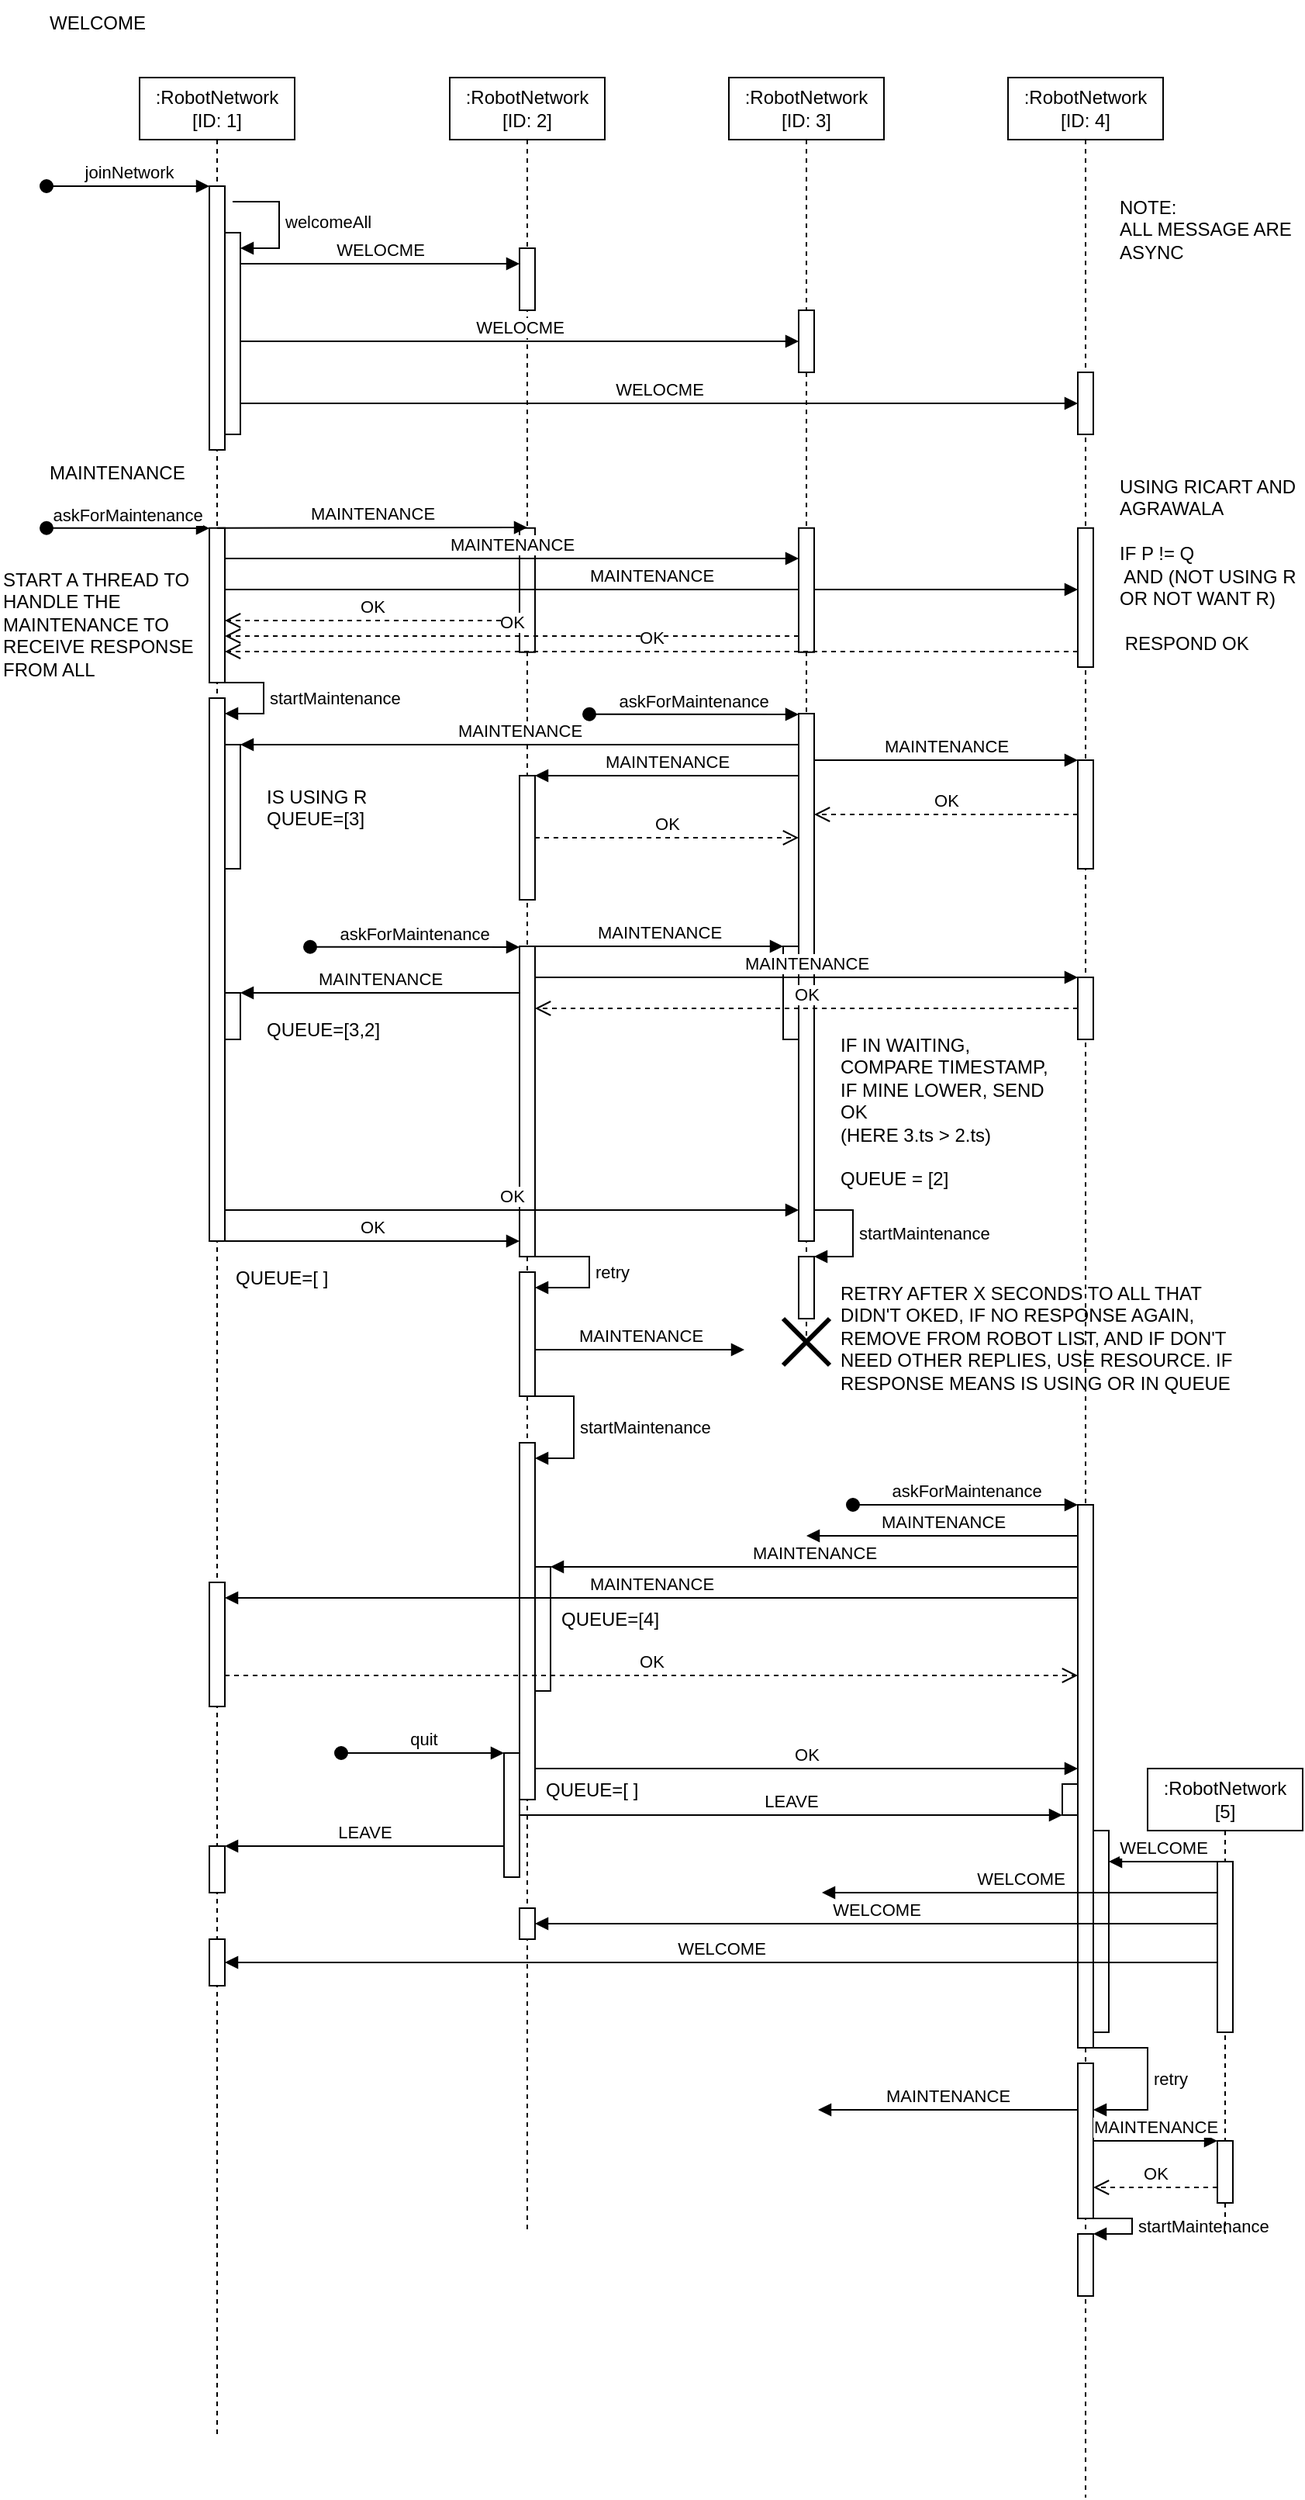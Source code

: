<mxfile version="21.3.4" type="device">
  <diagram name="Page-1" id="2YBvvXClWsGukQMizWep">
    <mxGraphModel dx="954" dy="620" grid="1" gridSize="10" guides="1" tooltips="1" connect="1" arrows="1" fold="1" page="1" pageScale="1" pageWidth="850" pageHeight="1100" math="0" shadow="0">
      <root>
        <mxCell id="0" />
        <mxCell id="1" parent="0" />
        <mxCell id="aM9ryv3xv72pqoxQDRHE-1" value=":RobotNetwork&lt;br&gt;[ID: 1]" style="shape=umlLifeline;perimeter=lifelinePerimeter;whiteSpace=wrap;html=1;container=0;dropTarget=0;collapsible=0;recursiveResize=0;outlineConnect=0;portConstraint=eastwest;newEdgeStyle={&quot;edgeStyle&quot;:&quot;elbowEdgeStyle&quot;,&quot;elbow&quot;:&quot;vertical&quot;,&quot;curved&quot;:0,&quot;rounded&quot;:0};" parent="1" vertex="1">
          <mxGeometry x="100" y="90" width="100" height="1520" as="geometry" />
        </mxCell>
        <mxCell id="aM9ryv3xv72pqoxQDRHE-2" value="" style="html=1;points=[];perimeter=orthogonalPerimeter;outlineConnect=0;targetShapes=umlLifeline;portConstraint=eastwest;newEdgeStyle={&quot;edgeStyle&quot;:&quot;elbowEdgeStyle&quot;,&quot;elbow&quot;:&quot;vertical&quot;,&quot;curved&quot;:0,&quot;rounded&quot;:0};" parent="aM9ryv3xv72pqoxQDRHE-1" vertex="1">
          <mxGeometry x="45" y="70" width="10" height="170" as="geometry" />
        </mxCell>
        <mxCell id="aM9ryv3xv72pqoxQDRHE-3" value="joinNetwork" style="html=1;verticalAlign=bottom;startArrow=oval;endArrow=block;startSize=8;edgeStyle=elbowEdgeStyle;elbow=vertical;curved=0;rounded=0;" parent="aM9ryv3xv72pqoxQDRHE-1" target="aM9ryv3xv72pqoxQDRHE-2" edge="1">
          <mxGeometry relative="1" as="geometry">
            <mxPoint x="-60" y="70" as="sourcePoint" />
          </mxGeometry>
        </mxCell>
        <mxCell id="eEnLpTAZn5gdBbQ_mqBl-11" value="" style="html=1;points=[];perimeter=orthogonalPerimeter;outlineConnect=0;targetShapes=umlLifeline;portConstraint=eastwest;newEdgeStyle={&quot;edgeStyle&quot;:&quot;elbowEdgeStyle&quot;,&quot;elbow&quot;:&quot;vertical&quot;,&quot;curved&quot;:0,&quot;rounded&quot;:0};" parent="aM9ryv3xv72pqoxQDRHE-1" vertex="1">
          <mxGeometry x="55" y="100" width="10" height="130" as="geometry" />
        </mxCell>
        <mxCell id="eEnLpTAZn5gdBbQ_mqBl-12" value="welcomeAll" style="html=1;align=left;spacingLeft=2;endArrow=block;rounded=0;edgeStyle=orthogonalEdgeStyle;curved=0;rounded=0;" parent="aM9ryv3xv72pqoxQDRHE-1" target="eEnLpTAZn5gdBbQ_mqBl-11" edge="1">
          <mxGeometry relative="1" as="geometry">
            <mxPoint x="60" y="80" as="sourcePoint" />
            <Array as="points">
              <mxPoint x="90" y="110" />
            </Array>
          </mxGeometry>
        </mxCell>
        <mxCell id="eEnLpTAZn5gdBbQ_mqBl-40" value="" style="html=1;points=[];perimeter=orthogonalPerimeter;outlineConnect=0;targetShapes=umlLifeline;portConstraint=eastwest;newEdgeStyle={&quot;edgeStyle&quot;:&quot;elbowEdgeStyle&quot;,&quot;elbow&quot;:&quot;vertical&quot;,&quot;curved&quot;:0,&quot;rounded&quot;:0};" parent="aM9ryv3xv72pqoxQDRHE-1" vertex="1">
          <mxGeometry x="45" y="290.37" width="10" height="99.63" as="geometry" />
        </mxCell>
        <mxCell id="szoef-TnUOMJRLs9W9GJ-12" value="" style="html=1;points=[];perimeter=orthogonalPerimeter;outlineConnect=0;targetShapes=umlLifeline;portConstraint=eastwest;newEdgeStyle={&quot;edgeStyle&quot;:&quot;elbowEdgeStyle&quot;,&quot;elbow&quot;:&quot;vertical&quot;,&quot;curved&quot;:0,&quot;rounded&quot;:0};" parent="aM9ryv3xv72pqoxQDRHE-1" vertex="1">
          <mxGeometry x="45" y="400" width="10" height="350" as="geometry" />
        </mxCell>
        <mxCell id="szoef-TnUOMJRLs9W9GJ-13" value="startMaintenance" style="html=1;align=left;spacingLeft=2;endArrow=block;rounded=0;edgeStyle=orthogonalEdgeStyle;curved=0;rounded=0;" parent="aM9ryv3xv72pqoxQDRHE-1" source="eEnLpTAZn5gdBbQ_mqBl-40" target="szoef-TnUOMJRLs9W9GJ-12" edge="1">
          <mxGeometry relative="1" as="geometry">
            <mxPoint x="50" y="400" as="sourcePoint" />
            <Array as="points">
              <mxPoint x="80" y="390" />
              <mxPoint x="80" y="410" />
            </Array>
          </mxGeometry>
        </mxCell>
        <mxCell id="szoef-TnUOMJRLs9W9GJ-21" value="" style="html=1;points=[];perimeter=orthogonalPerimeter;outlineConnect=0;targetShapes=umlLifeline;portConstraint=eastwest;newEdgeStyle={&quot;edgeStyle&quot;:&quot;elbowEdgeStyle&quot;,&quot;elbow&quot;:&quot;vertical&quot;,&quot;curved&quot;:0,&quot;rounded&quot;:0};" parent="aM9ryv3xv72pqoxQDRHE-1" vertex="1">
          <mxGeometry x="55" y="430" width="10" height="80" as="geometry" />
        </mxCell>
        <mxCell id="szoef-TnUOMJRLs9W9GJ-39" value="" style="html=1;points=[];perimeter=orthogonalPerimeter;outlineConnect=0;targetShapes=umlLifeline;portConstraint=eastwest;newEdgeStyle={&quot;edgeStyle&quot;:&quot;elbowEdgeStyle&quot;,&quot;elbow&quot;:&quot;vertical&quot;,&quot;curved&quot;:0,&quot;rounded&quot;:0};" parent="aM9ryv3xv72pqoxQDRHE-1" vertex="1">
          <mxGeometry x="55" y="590" width="10" height="30" as="geometry" />
        </mxCell>
        <mxCell id="szoef-TnUOMJRLs9W9GJ-66" value="" style="html=1;points=[];perimeter=orthogonalPerimeter;outlineConnect=0;targetShapes=umlLifeline;portConstraint=eastwest;newEdgeStyle={&quot;edgeStyle&quot;:&quot;elbowEdgeStyle&quot;,&quot;elbow&quot;:&quot;vertical&quot;,&quot;curved&quot;:0,&quot;rounded&quot;:0};" parent="aM9ryv3xv72pqoxQDRHE-1" vertex="1">
          <mxGeometry x="45" y="970" width="10" height="80" as="geometry" />
        </mxCell>
        <mxCell id="szoef-TnUOMJRLs9W9GJ-73" value="" style="html=1;points=[];perimeter=orthogonalPerimeter;outlineConnect=0;targetShapes=umlLifeline;portConstraint=eastwest;newEdgeStyle={&quot;edgeStyle&quot;:&quot;elbowEdgeStyle&quot;,&quot;elbow&quot;:&quot;vertical&quot;,&quot;curved&quot;:0,&quot;rounded&quot;:0};" parent="aM9ryv3xv72pqoxQDRHE-1" vertex="1">
          <mxGeometry x="45" y="1140" width="10" height="30" as="geometry" />
        </mxCell>
        <mxCell id="szoef-TnUOMJRLs9W9GJ-86" value="" style="html=1;points=[];perimeter=orthogonalPerimeter;outlineConnect=0;targetShapes=umlLifeline;portConstraint=eastwest;newEdgeStyle={&quot;edgeStyle&quot;:&quot;elbowEdgeStyle&quot;,&quot;elbow&quot;:&quot;vertical&quot;,&quot;curved&quot;:0,&quot;rounded&quot;:0};" parent="aM9ryv3xv72pqoxQDRHE-1" vertex="1">
          <mxGeometry x="45" y="1200" width="10" height="30" as="geometry" />
        </mxCell>
        <mxCell id="eEnLpTAZn5gdBbQ_mqBl-1" value=":RobotNetwork&lt;br&gt;[ID: 2]" style="shape=umlLifeline;perimeter=lifelinePerimeter;whiteSpace=wrap;html=1;container=0;dropTarget=0;collapsible=0;recursiveResize=0;outlineConnect=0;portConstraint=eastwest;newEdgeStyle={&quot;edgeStyle&quot;:&quot;elbowEdgeStyle&quot;,&quot;elbow&quot;:&quot;vertical&quot;,&quot;curved&quot;:0,&quot;rounded&quot;:0};" parent="1" vertex="1">
          <mxGeometry x="300" y="90" width="100" height="1390" as="geometry" />
        </mxCell>
        <mxCell id="eEnLpTAZn5gdBbQ_mqBl-2" value="" style="html=1;points=[];perimeter=orthogonalPerimeter;outlineConnect=0;targetShapes=umlLifeline;portConstraint=eastwest;newEdgeStyle={&quot;edgeStyle&quot;:&quot;elbowEdgeStyle&quot;,&quot;elbow&quot;:&quot;vertical&quot;,&quot;curved&quot;:0,&quot;rounded&quot;:0};" parent="eEnLpTAZn5gdBbQ_mqBl-1" vertex="1">
          <mxGeometry x="45" y="110" width="10" height="40" as="geometry" />
        </mxCell>
        <mxCell id="szoef-TnUOMJRLs9W9GJ-3" value="" style="html=1;points=[];perimeter=orthogonalPerimeter;outlineConnect=0;targetShapes=umlLifeline;portConstraint=eastwest;newEdgeStyle={&quot;edgeStyle&quot;:&quot;elbowEdgeStyle&quot;,&quot;elbow&quot;:&quot;vertical&quot;,&quot;curved&quot;:0,&quot;rounded&quot;:0};" parent="eEnLpTAZn5gdBbQ_mqBl-1" vertex="1">
          <mxGeometry x="45" y="290.37" width="10" height="80" as="geometry" />
        </mxCell>
        <mxCell id="szoef-TnUOMJRLs9W9GJ-19" value="" style="html=1;points=[];perimeter=orthogonalPerimeter;outlineConnect=0;targetShapes=umlLifeline;portConstraint=eastwest;newEdgeStyle={&quot;edgeStyle&quot;:&quot;elbowEdgeStyle&quot;,&quot;elbow&quot;:&quot;vertical&quot;,&quot;curved&quot;:0,&quot;rounded&quot;:0};" parent="eEnLpTAZn5gdBbQ_mqBl-1" vertex="1">
          <mxGeometry x="45" y="450" width="10" height="80" as="geometry" />
        </mxCell>
        <mxCell id="szoef-TnUOMJRLs9W9GJ-33" value="" style="html=1;points=[];perimeter=orthogonalPerimeter;outlineConnect=0;targetShapes=umlLifeline;portConstraint=eastwest;newEdgeStyle={&quot;edgeStyle&quot;:&quot;elbowEdgeStyle&quot;,&quot;elbow&quot;:&quot;vertical&quot;,&quot;curved&quot;:0,&quot;rounded&quot;:0};" parent="eEnLpTAZn5gdBbQ_mqBl-1" vertex="1">
          <mxGeometry x="45" y="560" width="10" height="200" as="geometry" />
        </mxCell>
        <mxCell id="szoef-TnUOMJRLs9W9GJ-47" value="" style="html=1;points=[];perimeter=orthogonalPerimeter;outlineConnect=0;targetShapes=umlLifeline;portConstraint=eastwest;newEdgeStyle={&quot;edgeStyle&quot;:&quot;elbowEdgeStyle&quot;,&quot;elbow&quot;:&quot;vertical&quot;,&quot;curved&quot;:0,&quot;rounded&quot;:0};" parent="eEnLpTAZn5gdBbQ_mqBl-1" vertex="1">
          <mxGeometry x="45" y="770" width="10" height="80" as="geometry" />
        </mxCell>
        <mxCell id="szoef-TnUOMJRLs9W9GJ-48" value="retry" style="html=1;align=left;spacingLeft=2;endArrow=block;rounded=0;edgeStyle=orthogonalEdgeStyle;curved=0;rounded=0;" parent="eEnLpTAZn5gdBbQ_mqBl-1" source="szoef-TnUOMJRLs9W9GJ-33" target="szoef-TnUOMJRLs9W9GJ-47" edge="1">
          <mxGeometry relative="1" as="geometry">
            <mxPoint x="60" y="770" as="sourcePoint" />
            <Array as="points">
              <mxPoint x="90" y="760" />
              <mxPoint x="90" y="780" />
            </Array>
          </mxGeometry>
        </mxCell>
        <mxCell id="szoef-TnUOMJRLs9W9GJ-51" value="" style="html=1;points=[];perimeter=orthogonalPerimeter;outlineConnect=0;targetShapes=umlLifeline;portConstraint=eastwest;newEdgeStyle={&quot;edgeStyle&quot;:&quot;elbowEdgeStyle&quot;,&quot;elbow&quot;:&quot;vertical&quot;,&quot;curved&quot;:0,&quot;rounded&quot;:0};" parent="eEnLpTAZn5gdBbQ_mqBl-1" vertex="1">
          <mxGeometry x="45" y="880" width="10" height="230" as="geometry" />
        </mxCell>
        <mxCell id="szoef-TnUOMJRLs9W9GJ-52" value="startMaintenance" style="html=1;align=left;spacingLeft=2;endArrow=block;rounded=0;edgeStyle=orthogonalEdgeStyle;curved=0;rounded=0;" parent="eEnLpTAZn5gdBbQ_mqBl-1" source="szoef-TnUOMJRLs9W9GJ-47" target="szoef-TnUOMJRLs9W9GJ-51" edge="1">
          <mxGeometry relative="1" as="geometry">
            <mxPoint x="50" y="870" as="sourcePoint" />
            <Array as="points">
              <mxPoint x="80" y="850" />
              <mxPoint x="80" y="890" />
            </Array>
          </mxGeometry>
        </mxCell>
        <mxCell id="szoef-TnUOMJRLs9W9GJ-56" value="" style="html=1;points=[];perimeter=orthogonalPerimeter;outlineConnect=0;targetShapes=umlLifeline;portConstraint=eastwest;newEdgeStyle={&quot;edgeStyle&quot;:&quot;elbowEdgeStyle&quot;,&quot;elbow&quot;:&quot;vertical&quot;,&quot;curved&quot;:0,&quot;rounded&quot;:0};" parent="eEnLpTAZn5gdBbQ_mqBl-1" vertex="1">
          <mxGeometry x="35" y="1080" width="10" height="80" as="geometry" />
        </mxCell>
        <mxCell id="szoef-TnUOMJRLs9W9GJ-67" value="" style="html=1;points=[];perimeter=orthogonalPerimeter;outlineConnect=0;targetShapes=umlLifeline;portConstraint=eastwest;newEdgeStyle={&quot;edgeStyle&quot;:&quot;elbowEdgeStyle&quot;,&quot;elbow&quot;:&quot;vertical&quot;,&quot;curved&quot;:0,&quot;rounded&quot;:0};" parent="eEnLpTAZn5gdBbQ_mqBl-1" vertex="1">
          <mxGeometry x="55" y="960" width="10" height="80" as="geometry" />
        </mxCell>
        <mxCell id="szoef-TnUOMJRLs9W9GJ-88" value="" style="html=1;points=[];perimeter=orthogonalPerimeter;outlineConnect=0;targetShapes=umlLifeline;portConstraint=eastwest;newEdgeStyle={&quot;edgeStyle&quot;:&quot;elbowEdgeStyle&quot;,&quot;elbow&quot;:&quot;vertical&quot;,&quot;curved&quot;:0,&quot;rounded&quot;:0};" parent="eEnLpTAZn5gdBbQ_mqBl-1" vertex="1">
          <mxGeometry x="45" y="1180" width="10" height="20" as="geometry" />
        </mxCell>
        <mxCell id="eEnLpTAZn5gdBbQ_mqBl-4" value=":RobotNetwork&lt;br&gt;[ID: 4]" style="shape=umlLifeline;perimeter=lifelinePerimeter;whiteSpace=wrap;html=1;container=0;dropTarget=0;collapsible=0;recursiveResize=0;outlineConnect=0;portConstraint=eastwest;newEdgeStyle={&quot;edgeStyle&quot;:&quot;elbowEdgeStyle&quot;,&quot;elbow&quot;:&quot;vertical&quot;,&quot;curved&quot;:0,&quot;rounded&quot;:0};" parent="1" vertex="1">
          <mxGeometry x="660" y="90" width="100" height="1560" as="geometry" />
        </mxCell>
        <mxCell id="eEnLpTAZn5gdBbQ_mqBl-16" value="" style="html=1;points=[];perimeter=orthogonalPerimeter;outlineConnect=0;targetShapes=umlLifeline;portConstraint=eastwest;newEdgeStyle={&quot;edgeStyle&quot;:&quot;elbowEdgeStyle&quot;,&quot;elbow&quot;:&quot;vertical&quot;,&quot;curved&quot;:0,&quot;rounded&quot;:0};" parent="eEnLpTAZn5gdBbQ_mqBl-4" vertex="1">
          <mxGeometry x="45" y="190" width="10" height="40" as="geometry" />
        </mxCell>
        <mxCell id="eEnLpTAZn5gdBbQ_mqBl-42" value="" style="html=1;points=[];perimeter=orthogonalPerimeter;outlineConnect=0;targetShapes=umlLifeline;portConstraint=eastwest;newEdgeStyle={&quot;edgeStyle&quot;:&quot;elbowEdgeStyle&quot;,&quot;elbow&quot;:&quot;vertical&quot;,&quot;curved&quot;:0,&quot;rounded&quot;:0};" parent="eEnLpTAZn5gdBbQ_mqBl-4" vertex="1">
          <mxGeometry x="45" y="290.37" width="10" height="89.63" as="geometry" />
        </mxCell>
        <mxCell id="szoef-TnUOMJRLs9W9GJ-17" value="" style="html=1;points=[];perimeter=orthogonalPerimeter;outlineConnect=0;targetShapes=umlLifeline;portConstraint=eastwest;newEdgeStyle={&quot;edgeStyle&quot;:&quot;elbowEdgeStyle&quot;,&quot;elbow&quot;:&quot;vertical&quot;,&quot;curved&quot;:0,&quot;rounded&quot;:0};" parent="eEnLpTAZn5gdBbQ_mqBl-4" vertex="1">
          <mxGeometry x="45" y="440" width="10" height="70" as="geometry" />
        </mxCell>
        <mxCell id="szoef-TnUOMJRLs9W9GJ-37" value="" style="html=1;points=[];perimeter=orthogonalPerimeter;outlineConnect=0;targetShapes=umlLifeline;portConstraint=eastwest;newEdgeStyle={&quot;edgeStyle&quot;:&quot;elbowEdgeStyle&quot;,&quot;elbow&quot;:&quot;vertical&quot;,&quot;curved&quot;:0,&quot;rounded&quot;:0};" parent="eEnLpTAZn5gdBbQ_mqBl-4" vertex="1">
          <mxGeometry x="45" y="580" width="10" height="40" as="geometry" />
        </mxCell>
        <mxCell id="szoef-TnUOMJRLs9W9GJ-58" value="" style="html=1;points=[];perimeter=orthogonalPerimeter;outlineConnect=0;targetShapes=umlLifeline;portConstraint=eastwest;newEdgeStyle={&quot;edgeStyle&quot;:&quot;elbowEdgeStyle&quot;,&quot;elbow&quot;:&quot;vertical&quot;,&quot;curved&quot;:0,&quot;rounded&quot;:0};" parent="eEnLpTAZn5gdBbQ_mqBl-4" vertex="1">
          <mxGeometry x="35" y="1100" width="10" height="20" as="geometry" />
        </mxCell>
        <mxCell id="szoef-TnUOMJRLs9W9GJ-60" value="" style="html=1;points=[];perimeter=orthogonalPerimeter;outlineConnect=0;targetShapes=umlLifeline;portConstraint=eastwest;newEdgeStyle={&quot;edgeStyle&quot;:&quot;elbowEdgeStyle&quot;,&quot;elbow&quot;:&quot;vertical&quot;,&quot;curved&quot;:0,&quot;rounded&quot;:0};" parent="eEnLpTAZn5gdBbQ_mqBl-4" vertex="1">
          <mxGeometry x="45" y="920" width="10" height="350" as="geometry" />
        </mxCell>
        <mxCell id="szoef-TnUOMJRLs9W9GJ-92" value="" style="html=1;points=[];perimeter=orthogonalPerimeter;outlineConnect=0;targetShapes=umlLifeline;portConstraint=eastwest;newEdgeStyle={&quot;edgeStyle&quot;:&quot;elbowEdgeStyle&quot;,&quot;elbow&quot;:&quot;vertical&quot;,&quot;curved&quot;:0,&quot;rounded&quot;:0};" parent="eEnLpTAZn5gdBbQ_mqBl-4" vertex="1">
          <mxGeometry x="55" y="1130" width="10" height="130" as="geometry" />
        </mxCell>
        <mxCell id="szoef-TnUOMJRLs9W9GJ-98" value="" style="html=1;points=[];perimeter=orthogonalPerimeter;outlineConnect=0;targetShapes=umlLifeline;portConstraint=eastwest;newEdgeStyle={&quot;edgeStyle&quot;:&quot;elbowEdgeStyle&quot;,&quot;elbow&quot;:&quot;vertical&quot;,&quot;curved&quot;:0,&quot;rounded&quot;:0};" parent="eEnLpTAZn5gdBbQ_mqBl-4" vertex="1">
          <mxGeometry x="45" y="1390" width="10" height="40" as="geometry" />
        </mxCell>
        <mxCell id="szoef-TnUOMJRLs9W9GJ-99" value="startMaintenance" style="html=1;align=left;spacingLeft=2;endArrow=block;rounded=0;edgeStyle=orthogonalEdgeStyle;curved=0;rounded=0;" parent="eEnLpTAZn5gdBbQ_mqBl-4" source="MS7MLj-lTrGI62MglVnT-1" target="szoef-TnUOMJRLs9W9GJ-98" edge="1">
          <mxGeometry relative="1" as="geometry">
            <mxPoint x="50" y="1320" as="sourcePoint" />
            <Array as="points">
              <mxPoint x="80" y="1380" />
              <mxPoint x="80" y="1390" />
            </Array>
          </mxGeometry>
        </mxCell>
        <mxCell id="MS7MLj-lTrGI62MglVnT-2" value="retry" style="html=1;align=left;spacingLeft=2;endArrow=block;rounded=0;edgeStyle=orthogonalEdgeStyle;curved=0;rounded=0;" edge="1" target="MS7MLj-lTrGI62MglVnT-1" parent="eEnLpTAZn5gdBbQ_mqBl-4" source="szoef-TnUOMJRLs9W9GJ-60">
          <mxGeometry relative="1" as="geometry">
            <mxPoint x="60" y="1270" as="sourcePoint" />
            <Array as="points">
              <mxPoint x="90" y="1270" />
              <mxPoint x="90" y="1310" />
            </Array>
          </mxGeometry>
        </mxCell>
        <mxCell id="MS7MLj-lTrGI62MglVnT-1" value="" style="html=1;points=[];perimeter=orthogonalPerimeter;outlineConnect=0;targetShapes=umlLifeline;portConstraint=eastwest;newEdgeStyle={&quot;edgeStyle&quot;:&quot;elbowEdgeStyle&quot;,&quot;elbow&quot;:&quot;vertical&quot;,&quot;curved&quot;:0,&quot;rounded&quot;:0};" vertex="1" parent="eEnLpTAZn5gdBbQ_mqBl-4">
          <mxGeometry x="45" y="1280" width="10" height="100" as="geometry" />
        </mxCell>
        <mxCell id="eEnLpTAZn5gdBbQ_mqBl-14" value="WELOCME" style="html=1;verticalAlign=bottom;endArrow=block;edgeStyle=elbowEdgeStyle;elbow=vertical;curved=0;rounded=0;" parent="1" source="eEnLpTAZn5gdBbQ_mqBl-11" target="eEnLpTAZn5gdBbQ_mqBl-2" edge="1">
          <mxGeometry relative="1" as="geometry">
            <mxPoint x="265" y="210" as="sourcePoint" />
            <mxPoint x="335" y="210" as="targetPoint" />
            <Array as="points">
              <mxPoint x="290" y="210" />
            </Array>
          </mxGeometry>
        </mxCell>
        <mxCell id="eEnLpTAZn5gdBbQ_mqBl-17" value="WELOCME" style="html=1;verticalAlign=bottom;endArrow=block;edgeStyle=elbowEdgeStyle;elbow=vertical;curved=0;rounded=0;" parent="1" source="eEnLpTAZn5gdBbQ_mqBl-11" target="eEnLpTAZn5gdBbQ_mqBl-16" edge="1">
          <mxGeometry relative="1" as="geometry">
            <mxPoint x="175" y="220" as="sourcePoint" />
            <Array as="points">
              <mxPoint x="520" y="300" />
              <mxPoint x="330" y="295" />
              <mxPoint x="270" y="240" />
              <mxPoint x="160" y="250" />
              <mxPoint x="300" y="220" />
            </Array>
          </mxGeometry>
        </mxCell>
        <mxCell id="eEnLpTAZn5gdBbQ_mqBl-21" value="WELCOME" style="text;html=1;strokeColor=none;fillColor=none;align=left;verticalAlign=middle;whiteSpace=wrap;rounded=0;" parent="1" vertex="1">
          <mxGeometry x="40" y="40" width="380" height="30" as="geometry" />
        </mxCell>
        <mxCell id="eEnLpTAZn5gdBbQ_mqBl-38" value="MAINTENANCE" style="text;html=1;strokeColor=none;fillColor=none;align=left;verticalAlign=middle;whiteSpace=wrap;rounded=0;" parent="1" vertex="1">
          <mxGeometry x="40" y="330" width="380" height="30" as="geometry" />
        </mxCell>
        <mxCell id="eEnLpTAZn5gdBbQ_mqBl-39" value="askForMaintenance" style="html=1;verticalAlign=bottom;startArrow=oval;startFill=1;endArrow=block;startSize=8;edgeStyle=elbowEdgeStyle;elbow=vertical;curved=0;rounded=0;" parent="1" target="eEnLpTAZn5gdBbQ_mqBl-40" edge="1">
          <mxGeometry width="60" relative="1" as="geometry">
            <mxPoint x="40" y="380.37" as="sourcePoint" />
            <mxPoint x="100" y="380.37" as="targetPoint" />
          </mxGeometry>
        </mxCell>
        <mxCell id="eEnLpTAZn5gdBbQ_mqBl-41" value="MAINTENANCE" style="html=1;verticalAlign=bottom;endArrow=block;edgeStyle=elbowEdgeStyle;elbow=vertical;curved=0;rounded=0;" parent="1" source="eEnLpTAZn5gdBbQ_mqBl-40" target="eEnLpTAZn5gdBbQ_mqBl-42" edge="1">
          <mxGeometry width="80" relative="1" as="geometry">
            <mxPoint x="230" y="390.37" as="sourcePoint" />
            <mxPoint x="310" y="390.37" as="targetPoint" />
            <Array as="points">
              <mxPoint x="610" y="420" />
              <mxPoint x="610" y="490" />
              <mxPoint x="410" y="390.37" />
            </Array>
          </mxGeometry>
        </mxCell>
        <mxCell id="eEnLpTAZn5gdBbQ_mqBl-63" value=":RobotNetwork&lt;br&gt;[ID: 3]" style="shape=umlLifeline;perimeter=lifelinePerimeter;whiteSpace=wrap;html=1;container=0;dropTarget=0;collapsible=0;recursiveResize=0;outlineConnect=0;portConstraint=eastwest;newEdgeStyle={&quot;edgeStyle&quot;:&quot;elbowEdgeStyle&quot;,&quot;elbow&quot;:&quot;vertical&quot;,&quot;curved&quot;:0,&quot;rounded&quot;:0};" parent="1" vertex="1">
          <mxGeometry x="480" y="90" width="100" height="820" as="geometry" />
        </mxCell>
        <mxCell id="eEnLpTAZn5gdBbQ_mqBl-64" value="" style="html=1;points=[];perimeter=orthogonalPerimeter;outlineConnect=0;targetShapes=umlLifeline;portConstraint=eastwest;newEdgeStyle={&quot;edgeStyle&quot;:&quot;elbowEdgeStyle&quot;,&quot;elbow&quot;:&quot;vertical&quot;,&quot;curved&quot;:0,&quot;rounded&quot;:0};" parent="eEnLpTAZn5gdBbQ_mqBl-63" vertex="1">
          <mxGeometry x="45" y="150" width="10" height="40" as="geometry" />
        </mxCell>
        <mxCell id="szoef-TnUOMJRLs9W9GJ-5" value="" style="html=1;points=[];perimeter=orthogonalPerimeter;outlineConnect=0;targetShapes=umlLifeline;portConstraint=eastwest;newEdgeStyle={&quot;edgeStyle&quot;:&quot;elbowEdgeStyle&quot;,&quot;elbow&quot;:&quot;vertical&quot;,&quot;curved&quot;:0,&quot;rounded&quot;:0};" parent="eEnLpTAZn5gdBbQ_mqBl-63" vertex="1">
          <mxGeometry x="45" y="290.37" width="10" height="80" as="geometry" />
        </mxCell>
        <mxCell id="szoef-TnUOMJRLs9W9GJ-15" value="" style="html=1;points=[];perimeter=orthogonalPerimeter;outlineConnect=0;targetShapes=umlLifeline;portConstraint=eastwest;newEdgeStyle={&quot;edgeStyle&quot;:&quot;elbowEdgeStyle&quot;,&quot;elbow&quot;:&quot;vertical&quot;,&quot;curved&quot;:0,&quot;rounded&quot;:0};" parent="eEnLpTAZn5gdBbQ_mqBl-63" vertex="1">
          <mxGeometry x="45" y="410" width="10" height="340" as="geometry" />
        </mxCell>
        <mxCell id="szoef-TnUOMJRLs9W9GJ-35" value="" style="html=1;points=[];perimeter=orthogonalPerimeter;outlineConnect=0;targetShapes=umlLifeline;portConstraint=eastwest;newEdgeStyle={&quot;edgeStyle&quot;:&quot;elbowEdgeStyle&quot;,&quot;elbow&quot;:&quot;vertical&quot;,&quot;curved&quot;:0,&quot;rounded&quot;:0};" parent="eEnLpTAZn5gdBbQ_mqBl-63" vertex="1">
          <mxGeometry x="35" y="560" width="10" height="60" as="geometry" />
        </mxCell>
        <mxCell id="szoef-TnUOMJRLs9W9GJ-43" value="" style="html=1;points=[];perimeter=orthogonalPerimeter;outlineConnect=0;targetShapes=umlLifeline;portConstraint=eastwest;newEdgeStyle={&quot;edgeStyle&quot;:&quot;elbowEdgeStyle&quot;,&quot;elbow&quot;:&quot;vertical&quot;,&quot;curved&quot;:0,&quot;rounded&quot;:0};" parent="eEnLpTAZn5gdBbQ_mqBl-63" vertex="1">
          <mxGeometry x="45" y="760" width="10" height="40" as="geometry" />
        </mxCell>
        <mxCell id="szoef-TnUOMJRLs9W9GJ-44" value="startMaintenance" style="html=1;align=left;spacingLeft=2;endArrow=block;rounded=0;edgeStyle=orthogonalEdgeStyle;curved=0;rounded=0;" parent="eEnLpTAZn5gdBbQ_mqBl-63" source="szoef-TnUOMJRLs9W9GJ-15" target="szoef-TnUOMJRLs9W9GJ-43" edge="1">
          <mxGeometry relative="1" as="geometry">
            <mxPoint x="50" y="760" as="sourcePoint" />
            <Array as="points">
              <mxPoint x="80" y="730" />
              <mxPoint x="80" y="760" />
            </Array>
          </mxGeometry>
        </mxCell>
        <mxCell id="szoef-TnUOMJRLs9W9GJ-46" value="" style="shape=umlDestroy;whiteSpace=wrap;html=1;strokeWidth=3;targetShapes=umlLifeline;" parent="eEnLpTAZn5gdBbQ_mqBl-63" vertex="1">
          <mxGeometry x="35" y="800" width="30" height="30" as="geometry" />
        </mxCell>
        <mxCell id="eEnLpTAZn5gdBbQ_mqBl-66" value="WELOCME" style="html=1;verticalAlign=bottom;endArrow=block;edgeStyle=elbowEdgeStyle;elbow=vertical;curved=0;rounded=0;" parent="1" source="eEnLpTAZn5gdBbQ_mqBl-11" target="eEnLpTAZn5gdBbQ_mqBl-64" edge="1">
          <mxGeometry width="80" relative="1" as="geometry">
            <mxPoint x="385" y="260" as="sourcePoint" />
            <mxPoint x="465" y="260" as="targetPoint" />
          </mxGeometry>
        </mxCell>
        <mxCell id="szoef-TnUOMJRLs9W9GJ-1" value="NOTE: &lt;br&gt;ALL MESSAGE ARE ASYNC" style="text;html=1;strokeColor=none;fillColor=none;align=left;verticalAlign=top;whiteSpace=wrap;rounded=0;" parent="1" vertex="1">
          <mxGeometry x="730" y="160" width="120" height="130" as="geometry" />
        </mxCell>
        <mxCell id="szoef-TnUOMJRLs9W9GJ-2" value="MAINTENANCE" style="html=1;verticalAlign=bottom;endArrow=block;edgeStyle=elbowEdgeStyle;elbow=vertical;curved=0;rounded=0;" parent="1" source="eEnLpTAZn5gdBbQ_mqBl-40" target="szoef-TnUOMJRLs9W9GJ-3" edge="1">
          <mxGeometry width="80" relative="1" as="geometry">
            <mxPoint x="430" y="340" as="sourcePoint" />
            <mxPoint x="510" y="340" as="targetPoint" />
            <Array as="points">
              <mxPoint x="320" y="380" />
            </Array>
          </mxGeometry>
        </mxCell>
        <mxCell id="szoef-TnUOMJRLs9W9GJ-4" value="MAINTENANCE" style="html=1;verticalAlign=bottom;endArrow=block;edgeStyle=elbowEdgeStyle;elbow=vertical;curved=0;rounded=0;" parent="1" source="eEnLpTAZn5gdBbQ_mqBl-40" target="szoef-TnUOMJRLs9W9GJ-5" edge="1">
          <mxGeometry width="80" relative="1" as="geometry">
            <mxPoint x="430" y="340" as="sourcePoint" />
            <mxPoint x="510" y="340" as="targetPoint" />
            <Array as="points">
              <mxPoint x="480" y="400" />
            </Array>
          </mxGeometry>
        </mxCell>
        <mxCell id="szoef-TnUOMJRLs9W9GJ-8" value="USING RICART AND AGRAWALA&lt;br&gt;&lt;br&gt;IF P != Q &lt;br&gt;&lt;span style=&quot;white-space: pre;&quot;&gt; &lt;/span&gt;AND (NOT USING R OR NOT WANT R)&lt;br&gt;&lt;span style=&quot;white-space: pre;&quot;&gt; &lt;/span&gt;&lt;br&gt;&lt;span style=&quot;white-space: pre;&quot;&gt; &lt;/span&gt;RESPOND OK" style="text;html=1;strokeColor=none;fillColor=none;align=left;verticalAlign=top;whiteSpace=wrap;rounded=0;" parent="1" vertex="1">
          <mxGeometry x="730" y="340" width="120" height="130" as="geometry" />
        </mxCell>
        <mxCell id="szoef-TnUOMJRLs9W9GJ-9" value="OK" style="html=1;verticalAlign=bottom;endArrow=open;dashed=1;endSize=8;edgeStyle=elbowEdgeStyle;elbow=vertical;curved=0;rounded=0;" parent="1" source="szoef-TnUOMJRLs9W9GJ-3" target="eEnLpTAZn5gdBbQ_mqBl-40" edge="1">
          <mxGeometry relative="1" as="geometry">
            <mxPoint x="310" y="440" as="sourcePoint" />
            <mxPoint x="230" y="440" as="targetPoint" />
            <Array as="points">
              <mxPoint x="270" y="440" />
            </Array>
          </mxGeometry>
        </mxCell>
        <mxCell id="szoef-TnUOMJRLs9W9GJ-10" value="OK" style="html=1;verticalAlign=bottom;endArrow=open;dashed=1;endSize=8;edgeStyle=elbowEdgeStyle;elbow=vertical;curved=0;rounded=0;" parent="1" source="szoef-TnUOMJRLs9W9GJ-5" target="eEnLpTAZn5gdBbQ_mqBl-40" edge="1">
          <mxGeometry relative="1" as="geometry">
            <mxPoint x="355" y="450" as="sourcePoint" />
            <mxPoint x="165" y="450" as="targetPoint" />
            <Array as="points">
              <mxPoint x="280" y="450" />
            </Array>
          </mxGeometry>
        </mxCell>
        <mxCell id="szoef-TnUOMJRLs9W9GJ-11" value="OK" style="html=1;verticalAlign=bottom;endArrow=open;dashed=1;endSize=8;edgeStyle=elbowEdgeStyle;elbow=vertical;curved=0;rounded=0;" parent="1" source="eEnLpTAZn5gdBbQ_mqBl-42" target="eEnLpTAZn5gdBbQ_mqBl-40" edge="1">
          <mxGeometry relative="1" as="geometry">
            <mxPoint x="535" y="460" as="sourcePoint" />
            <mxPoint x="165" y="460" as="targetPoint" />
            <Array as="points">
              <mxPoint x="290" y="460" />
            </Array>
          </mxGeometry>
        </mxCell>
        <mxCell id="szoef-TnUOMJRLs9W9GJ-14" value="askForMaintenance" style="html=1;verticalAlign=bottom;startArrow=oval;startFill=1;endArrow=block;startSize=8;edgeStyle=elbowEdgeStyle;elbow=vertical;curved=0;rounded=0;" parent="1" target="szoef-TnUOMJRLs9W9GJ-15" edge="1">
          <mxGeometry width="60" relative="1" as="geometry">
            <mxPoint x="390" y="500.37" as="sourcePoint" />
            <mxPoint x="500" y="500" as="targetPoint" />
          </mxGeometry>
        </mxCell>
        <mxCell id="szoef-TnUOMJRLs9W9GJ-16" value="MAINTENANCE" style="html=1;verticalAlign=bottom;endArrow=block;edgeStyle=elbowEdgeStyle;elbow=vertical;curved=0;rounded=0;" parent="1" source="szoef-TnUOMJRLs9W9GJ-15" target="szoef-TnUOMJRLs9W9GJ-17" edge="1">
          <mxGeometry width="80" relative="1" as="geometry">
            <mxPoint x="420" y="500" as="sourcePoint" />
            <mxPoint x="500" y="500" as="targetPoint" />
            <Array as="points">
              <mxPoint x="560" y="530" />
            </Array>
          </mxGeometry>
        </mxCell>
        <mxCell id="szoef-TnUOMJRLs9W9GJ-18" value="MAINTENANCE" style="html=1;verticalAlign=bottom;endArrow=block;edgeStyle=elbowEdgeStyle;elbow=vertical;curved=0;rounded=0;" parent="1" source="szoef-TnUOMJRLs9W9GJ-15" target="szoef-TnUOMJRLs9W9GJ-19" edge="1">
          <mxGeometry width="80" relative="1" as="geometry">
            <mxPoint x="420" y="500" as="sourcePoint" />
            <mxPoint x="500" y="500" as="targetPoint" />
            <Array as="points">
              <mxPoint x="480" y="540" />
            </Array>
            <mxPoint as="offset" />
          </mxGeometry>
        </mxCell>
        <mxCell id="szoef-TnUOMJRLs9W9GJ-20" value="MAINTENANCE" style="html=1;verticalAlign=bottom;endArrow=block;edgeStyle=elbowEdgeStyle;elbow=vertical;curved=0;rounded=0;" parent="1" source="szoef-TnUOMJRLs9W9GJ-15" target="szoef-TnUOMJRLs9W9GJ-21" edge="1">
          <mxGeometry width="80" relative="1" as="geometry">
            <mxPoint x="420" y="500" as="sourcePoint" />
            <mxPoint x="500" y="500" as="targetPoint" />
            <Array as="points">
              <mxPoint x="240" y="520" />
            </Array>
          </mxGeometry>
        </mxCell>
        <mxCell id="szoef-TnUOMJRLs9W9GJ-22" value="IS USING R&lt;br&gt;QUEUE=[3]" style="text;html=1;strokeColor=none;fillColor=none;align=left;verticalAlign=top;whiteSpace=wrap;rounded=0;" parent="1" vertex="1">
          <mxGeometry x="180" y="540" width="140" height="80" as="geometry" />
        </mxCell>
        <mxCell id="szoef-TnUOMJRLs9W9GJ-23" value="OK" style="html=1;verticalAlign=bottom;endArrow=open;dashed=1;endSize=8;edgeStyle=elbowEdgeStyle;elbow=vertical;curved=0;rounded=0;" parent="1" source="szoef-TnUOMJRLs9W9GJ-17" target="szoef-TnUOMJRLs9W9GJ-15" edge="1">
          <mxGeometry relative="1" as="geometry">
            <mxPoint x="550" y="450" as="sourcePoint" />
            <mxPoint x="470" y="450" as="targetPoint" />
            <mxPoint as="offset" />
          </mxGeometry>
        </mxCell>
        <mxCell id="szoef-TnUOMJRLs9W9GJ-24" value="OK" style="html=1;verticalAlign=bottom;endArrow=open;dashed=1;endSize=8;edgeStyle=elbowEdgeStyle;elbow=vertical;curved=0;rounded=0;" parent="1" source="szoef-TnUOMJRLs9W9GJ-19" target="szoef-TnUOMJRLs9W9GJ-15" edge="1">
          <mxGeometry relative="1" as="geometry">
            <mxPoint x="550" y="450" as="sourcePoint" />
            <mxPoint x="470" y="450" as="targetPoint" />
          </mxGeometry>
        </mxCell>
        <mxCell id="szoef-TnUOMJRLs9W9GJ-26" value="OK" style="html=1;verticalAlign=bottom;endArrow=block;edgeStyle=elbowEdgeStyle;elbow=vertical;curved=0;rounded=0;" parent="1" source="szoef-TnUOMJRLs9W9GJ-12" target="szoef-TnUOMJRLs9W9GJ-15" edge="1">
          <mxGeometry width="80" relative="1" as="geometry">
            <mxPoint x="470" y="650" as="sourcePoint" />
            <mxPoint x="525" y="650" as="targetPoint" />
            <Array as="points">
              <mxPoint x="440" y="820" />
              <mxPoint x="410" y="760" />
              <mxPoint x="390" y="740" />
              <mxPoint x="440" y="650" />
            </Array>
          </mxGeometry>
        </mxCell>
        <mxCell id="szoef-TnUOMJRLs9W9GJ-28" value="START A THREAD TO HANDLE THE MAINTENANCE TO RECEIVE RESPONSE FROM ALL" style="text;html=1;strokeColor=none;fillColor=none;align=left;verticalAlign=top;whiteSpace=wrap;rounded=0;" parent="1" vertex="1">
          <mxGeometry x="10" y="400" width="130" height="80" as="geometry" />
        </mxCell>
        <mxCell id="szoef-TnUOMJRLs9W9GJ-32" value="askForMaintenance" style="html=1;verticalAlign=bottom;startArrow=oval;startFill=1;endArrow=block;startSize=8;edgeStyle=elbowEdgeStyle;elbow=vertical;curved=0;rounded=0;" parent="1" target="szoef-TnUOMJRLs9W9GJ-33" edge="1">
          <mxGeometry width="60" relative="1" as="geometry">
            <mxPoint x="210" y="650.37" as="sourcePoint" />
            <mxPoint x="345" y="650" as="targetPoint" />
          </mxGeometry>
        </mxCell>
        <mxCell id="szoef-TnUOMJRLs9W9GJ-34" value="MAINTENANCE" style="html=1;verticalAlign=bottom;endArrow=block;edgeStyle=elbowEdgeStyle;elbow=vertical;curved=0;rounded=0;" parent="1" source="szoef-TnUOMJRLs9W9GJ-33" target="szoef-TnUOMJRLs9W9GJ-35" edge="1">
          <mxGeometry width="80" relative="1" as="geometry">
            <mxPoint x="430" y="670" as="sourcePoint" />
            <mxPoint x="510" y="670" as="targetPoint" />
            <Array as="points">
              <mxPoint x="470" y="650" />
            </Array>
          </mxGeometry>
        </mxCell>
        <mxCell id="szoef-TnUOMJRLs9W9GJ-36" value="MAINTENANCE" style="html=1;verticalAlign=bottom;endArrow=block;edgeStyle=elbowEdgeStyle;elbow=vertical;curved=0;rounded=0;" parent="1" source="szoef-TnUOMJRLs9W9GJ-33" target="szoef-TnUOMJRLs9W9GJ-37" edge="1">
          <mxGeometry width="80" relative="1" as="geometry">
            <mxPoint x="430" y="670" as="sourcePoint" />
            <mxPoint x="510" y="670" as="targetPoint" />
            <Array as="points">
              <mxPoint x="590" y="670" />
            </Array>
          </mxGeometry>
        </mxCell>
        <mxCell id="szoef-TnUOMJRLs9W9GJ-38" value="MAINTENANCE" style="html=1;verticalAlign=bottom;endArrow=block;edgeStyle=elbowEdgeStyle;elbow=vertical;curved=0;rounded=0;" parent="1" source="szoef-TnUOMJRLs9W9GJ-33" target="szoef-TnUOMJRLs9W9GJ-39" edge="1">
          <mxGeometry width="80" relative="1" as="geometry">
            <mxPoint x="430" y="670" as="sourcePoint" />
            <mxPoint x="510" y="670" as="targetPoint" />
            <Array as="points">
              <mxPoint x="210" y="680" />
            </Array>
          </mxGeometry>
        </mxCell>
        <mxCell id="szoef-TnUOMJRLs9W9GJ-40" value="QUEUE=[3,2]" style="text;html=1;strokeColor=none;fillColor=none;align=left;verticalAlign=top;whiteSpace=wrap;rounded=0;" parent="1" vertex="1">
          <mxGeometry x="180" y="690" width="140" height="80" as="geometry" />
        </mxCell>
        <mxCell id="szoef-TnUOMJRLs9W9GJ-41" value="OK" style="html=1;verticalAlign=bottom;endArrow=open;dashed=1;endSize=8;edgeStyle=elbowEdgeStyle;elbow=vertical;curved=0;rounded=0;" parent="1" source="szoef-TnUOMJRLs9W9GJ-37" target="szoef-TnUOMJRLs9W9GJ-33" edge="1">
          <mxGeometry relative="1" as="geometry">
            <mxPoint x="510" y="670" as="sourcePoint" />
            <mxPoint x="430" y="670" as="targetPoint" />
            <Array as="points">
              <mxPoint x="460" y="690" />
            </Array>
          </mxGeometry>
        </mxCell>
        <mxCell id="szoef-TnUOMJRLs9W9GJ-42" value="IF IN WAITING, COMPARE TIMESTAMP, IF MINE LOWER, SEND OK&lt;br&gt;(HERE 3.ts &amp;gt; 2.ts)&lt;br&gt;&lt;br&gt;QUEUE = [2]" style="text;html=1;strokeColor=none;fillColor=none;align=left;verticalAlign=top;whiteSpace=wrap;rounded=0;" parent="1" vertex="1">
          <mxGeometry x="550" y="700" width="140" height="90" as="geometry" />
        </mxCell>
        <mxCell id="szoef-TnUOMJRLs9W9GJ-45" value="OK" style="html=1;verticalAlign=bottom;endArrow=block;edgeStyle=elbowEdgeStyle;elbow=vertical;curved=0;rounded=0;" parent="1" source="szoef-TnUOMJRLs9W9GJ-12" target="szoef-TnUOMJRLs9W9GJ-33" edge="1">
          <mxGeometry width="80" relative="1" as="geometry">
            <mxPoint x="410" y="690" as="sourcePoint" />
            <mxPoint x="490" y="690" as="targetPoint" />
            <Array as="points">
              <mxPoint x="280" y="840" />
            </Array>
          </mxGeometry>
        </mxCell>
        <mxCell id="szoef-TnUOMJRLs9W9GJ-49" value="RETRY AFTER X SECONDS TO ALL THAT DIDN&#39;T OKED, IF NO RESPONSE AGAIN, REMOVE FROM ROBOT LIST, AND IF DON&#39;T NEED OTHER REPLIES, USE RESOURCE. IF RESPONSE MEANS IS USING OR IN QUEUE" style="text;html=1;strokeColor=none;fillColor=none;align=left;verticalAlign=top;whiteSpace=wrap;rounded=0;" parent="1" vertex="1">
          <mxGeometry x="550" y="860" width="260" height="90" as="geometry" />
        </mxCell>
        <mxCell id="szoef-TnUOMJRLs9W9GJ-50" value="MAINTENANCE" style="html=1;verticalAlign=bottom;endArrow=block;edgeStyle=elbowEdgeStyle;elbow=vertical;curved=0;rounded=0;" parent="1" source="szoef-TnUOMJRLs9W9GJ-47" edge="1">
          <mxGeometry width="80" relative="1" as="geometry">
            <mxPoint x="410" y="770" as="sourcePoint" />
            <mxPoint x="490" y="910" as="targetPoint" />
            <Array as="points">
              <mxPoint x="460" y="910" />
            </Array>
          </mxGeometry>
        </mxCell>
        <mxCell id="szoef-TnUOMJRLs9W9GJ-53" value="QUEUE=[ ]" style="text;html=1;strokeColor=none;fillColor=none;align=left;verticalAlign=top;whiteSpace=wrap;rounded=0;" parent="1" vertex="1">
          <mxGeometry x="160" y="850" width="140" height="80" as="geometry" />
        </mxCell>
        <mxCell id="szoef-TnUOMJRLs9W9GJ-57" value="LEAVE" style="html=1;verticalAlign=bottom;endArrow=block;edgeStyle=elbowEdgeStyle;elbow=vertical;curved=0;rounded=0;" parent="1" source="szoef-TnUOMJRLs9W9GJ-56" target="szoef-TnUOMJRLs9W9GJ-58" edge="1">
          <mxGeometry width="80" relative="1" as="geometry">
            <mxPoint x="450" y="1280" as="sourcePoint" />
            <mxPoint x="530" y="1280" as="targetPoint" />
            <Array as="points">
              <mxPoint x="430" y="1210" />
              <mxPoint x="520" y="1190" />
            </Array>
          </mxGeometry>
        </mxCell>
        <mxCell id="szoef-TnUOMJRLs9W9GJ-61" value="askForMaintenance" style="html=1;verticalAlign=bottom;startArrow=oval;startFill=1;endArrow=block;startSize=8;edgeStyle=elbowEdgeStyle;elbow=vertical;curved=0;rounded=0;" parent="1" target="szoef-TnUOMJRLs9W9GJ-60" edge="1">
          <mxGeometry width="60" relative="1" as="geometry">
            <mxPoint x="560" y="1010" as="sourcePoint" />
            <mxPoint x="520" y="1030" as="targetPoint" />
            <Array as="points">
              <mxPoint x="583" y="1010" />
            </Array>
          </mxGeometry>
        </mxCell>
        <mxCell id="szoef-TnUOMJRLs9W9GJ-62" value="quit" style="html=1;verticalAlign=bottom;startArrow=oval;startFill=1;endArrow=block;startSize=8;edgeStyle=elbowEdgeStyle;elbow=vertical;curved=0;rounded=0;" parent="1" target="szoef-TnUOMJRLs9W9GJ-56" edge="1">
          <mxGeometry width="60" relative="1" as="geometry">
            <mxPoint x="230" y="1170" as="sourcePoint" />
            <mxPoint x="520" y="1100" as="targetPoint" />
          </mxGeometry>
        </mxCell>
        <mxCell id="szoef-TnUOMJRLs9W9GJ-63" value="MAINTENANCE" style="html=1;verticalAlign=bottom;endArrow=block;edgeStyle=elbowEdgeStyle;elbow=vertical;curved=0;rounded=0;" parent="1" source="szoef-TnUOMJRLs9W9GJ-60" edge="1">
          <mxGeometry width="80" relative="1" as="geometry">
            <mxPoint x="450" y="1030" as="sourcePoint" />
            <mxPoint x="530" y="1030" as="targetPoint" />
          </mxGeometry>
        </mxCell>
        <mxCell id="szoef-TnUOMJRLs9W9GJ-64" value="MAINTENANCE" style="html=1;verticalAlign=bottom;endArrow=block;edgeStyle=elbowEdgeStyle;elbow=vertical;curved=0;rounded=0;" parent="1" source="szoef-TnUOMJRLs9W9GJ-60" target="szoef-TnUOMJRLs9W9GJ-67" edge="1">
          <mxGeometry width="80" relative="1" as="geometry">
            <mxPoint x="450" y="1030" as="sourcePoint" />
            <mxPoint x="390" y="1050" as="targetPoint" />
            <Array as="points">
              <mxPoint x="570" y="1050" />
            </Array>
          </mxGeometry>
        </mxCell>
        <mxCell id="szoef-TnUOMJRLs9W9GJ-65" value="MAINTENANCE" style="html=1;verticalAlign=bottom;endArrow=block;edgeStyle=elbowEdgeStyle;elbow=vertical;curved=0;rounded=0;" parent="1" source="szoef-TnUOMJRLs9W9GJ-60" target="szoef-TnUOMJRLs9W9GJ-66" edge="1">
          <mxGeometry width="80" relative="1" as="geometry">
            <mxPoint x="450" y="1020" as="sourcePoint" />
            <mxPoint x="530" y="1020" as="targetPoint" />
            <Array as="points">
              <mxPoint x="210" y="1070" />
            </Array>
          </mxGeometry>
        </mxCell>
        <mxCell id="szoef-TnUOMJRLs9W9GJ-68" value="QUEUE=[4]" style="text;html=1;strokeColor=none;fillColor=none;align=left;verticalAlign=top;whiteSpace=wrap;rounded=0;" parent="1" vertex="1">
          <mxGeometry x="370" y="1070" width="140" height="30" as="geometry" />
        </mxCell>
        <mxCell id="szoef-TnUOMJRLs9W9GJ-69" value="OK" style="html=1;verticalAlign=bottom;endArrow=open;dashed=1;endSize=8;edgeStyle=elbowEdgeStyle;elbow=vertical;curved=0;rounded=0;" parent="1" source="szoef-TnUOMJRLs9W9GJ-66" target="szoef-TnUOMJRLs9W9GJ-60" edge="1">
          <mxGeometry relative="1" as="geometry">
            <mxPoint x="530" y="1120" as="sourcePoint" />
            <mxPoint x="450" y="1120" as="targetPoint" />
            <Array as="points">
              <mxPoint x="670" y="1120" />
            </Array>
          </mxGeometry>
        </mxCell>
        <mxCell id="szoef-TnUOMJRLs9W9GJ-72" value="LEAVE" style="html=1;verticalAlign=bottom;endArrow=block;edgeStyle=elbowEdgeStyle;elbow=vertical;curved=0;rounded=0;" parent="1" source="szoef-TnUOMJRLs9W9GJ-56" target="szoef-TnUOMJRLs9W9GJ-73" edge="1">
          <mxGeometry width="80" relative="1" as="geometry">
            <mxPoint x="450" y="1090" as="sourcePoint" />
            <mxPoint x="530" y="1090" as="targetPoint" />
            <Array as="points">
              <mxPoint x="270" y="1230" />
            </Array>
          </mxGeometry>
        </mxCell>
        <mxCell id="szoef-TnUOMJRLs9W9GJ-74" value="OK" style="html=1;verticalAlign=bottom;endArrow=block;edgeStyle=elbowEdgeStyle;elbow=vertical;curved=0;rounded=0;" parent="1" source="szoef-TnUOMJRLs9W9GJ-51" target="szoef-TnUOMJRLs9W9GJ-60" edge="1">
          <mxGeometry width="80" relative="1" as="geometry">
            <mxPoint x="450" y="1170" as="sourcePoint" />
            <mxPoint x="530" y="1170" as="targetPoint" />
            <Array as="points">
              <mxPoint x="590" y="1180" />
            </Array>
          </mxGeometry>
        </mxCell>
        <mxCell id="szoef-TnUOMJRLs9W9GJ-81" value=":RobotNetwork&lt;br&gt;[5]" style="shape=umlLifeline;perimeter=lifelinePerimeter;whiteSpace=wrap;html=1;container=1;dropTarget=0;collapsible=0;recursiveResize=0;outlineConnect=0;portConstraint=eastwest;newEdgeStyle={&quot;edgeStyle&quot;:&quot;elbowEdgeStyle&quot;,&quot;elbow&quot;:&quot;vertical&quot;,&quot;curved&quot;:0,&quot;rounded&quot;:0};" parent="1" vertex="1">
          <mxGeometry x="750" y="1180" width="100" height="300" as="geometry" />
        </mxCell>
        <mxCell id="szoef-TnUOMJRLs9W9GJ-84" value="" style="html=1;points=[];perimeter=orthogonalPerimeter;outlineConnect=0;targetShapes=umlLifeline;portConstraint=eastwest;newEdgeStyle={&quot;edgeStyle&quot;:&quot;elbowEdgeStyle&quot;,&quot;elbow&quot;:&quot;vertical&quot;,&quot;curved&quot;:0,&quot;rounded&quot;:0};" parent="szoef-TnUOMJRLs9W9GJ-81" vertex="1">
          <mxGeometry x="45" y="60" width="10" height="110" as="geometry" />
        </mxCell>
        <mxCell id="MS7MLj-lTrGI62MglVnT-5" value="" style="html=1;points=[];perimeter=orthogonalPerimeter;outlineConnect=0;targetShapes=umlLifeline;portConstraint=eastwest;newEdgeStyle={&quot;edgeStyle&quot;:&quot;elbowEdgeStyle&quot;,&quot;elbow&quot;:&quot;vertical&quot;,&quot;curved&quot;:0,&quot;rounded&quot;:0};" vertex="1" parent="szoef-TnUOMJRLs9W9GJ-81">
          <mxGeometry x="45" y="240" width="10" height="40" as="geometry" />
        </mxCell>
        <mxCell id="szoef-TnUOMJRLs9W9GJ-82" value="MAINTENANCE" style="html=1;verticalAlign=bottom;endArrow=block;edgeStyle=elbowEdgeStyle;elbow=vertical;curved=0;rounded=0;" parent="1" source="MS7MLj-lTrGI62MglVnT-1" edge="1">
          <mxGeometry width="80" relative="1" as="geometry">
            <mxPoint x="712.5" y="1400" as="sourcePoint" />
            <mxPoint x="537.5" y="1400" as="targetPoint" />
            <Array as="points">
              <mxPoint x="647.5" y="1400" />
              <mxPoint x="567.5" y="1390" />
            </Array>
          </mxGeometry>
        </mxCell>
        <mxCell id="szoef-TnUOMJRLs9W9GJ-85" value="WELCOME" style="html=1;verticalAlign=bottom;endArrow=block;edgeStyle=elbowEdgeStyle;elbow=vertical;curved=0;rounded=0;" parent="1" source="szoef-TnUOMJRLs9W9GJ-84" target="szoef-TnUOMJRLs9W9GJ-86" edge="1">
          <mxGeometry width="80" relative="1" as="geometry">
            <mxPoint x="470" y="1120" as="sourcePoint" />
            <mxPoint x="550" y="1120" as="targetPoint" />
          </mxGeometry>
        </mxCell>
        <mxCell id="szoef-TnUOMJRLs9W9GJ-87" value="WELCOME" style="html=1;verticalAlign=bottom;endArrow=block;edgeStyle=elbowEdgeStyle;elbow=vertical;curved=0;rounded=0;" parent="1" source="szoef-TnUOMJRLs9W9GJ-84" target="szoef-TnUOMJRLs9W9GJ-88" edge="1">
          <mxGeometry x="0.001" width="80" relative="1" as="geometry">
            <mxPoint x="470" y="1120" as="sourcePoint" />
            <mxPoint x="550" y="1120" as="targetPoint" />
            <Array as="points">
              <mxPoint x="500" y="1280" />
              <mxPoint x="710" y="1270" />
            </Array>
            <mxPoint as="offset" />
          </mxGeometry>
        </mxCell>
        <mxCell id="szoef-TnUOMJRLs9W9GJ-91" value="WELCOME" style="html=1;verticalAlign=bottom;endArrow=block;edgeStyle=elbowEdgeStyle;elbow=vertical;curved=0;rounded=0;" parent="1" source="szoef-TnUOMJRLs9W9GJ-84" target="szoef-TnUOMJRLs9W9GJ-92" edge="1">
          <mxGeometry width="80" relative="1" as="geometry">
            <mxPoint x="470" y="1260" as="sourcePoint" />
            <mxPoint x="550" y="1260" as="targetPoint" />
            <Array as="points">
              <mxPoint x="780" y="1240" />
            </Array>
          </mxGeometry>
        </mxCell>
        <mxCell id="szoef-TnUOMJRLs9W9GJ-93" value="WELCOME" style="html=1;verticalAlign=bottom;endArrow=block;edgeStyle=elbowEdgeStyle;elbow=vertical;curved=0;rounded=0;" parent="1" source="szoef-TnUOMJRLs9W9GJ-84" edge="1">
          <mxGeometry width="80" relative="1" as="geometry">
            <mxPoint x="470" y="1260" as="sourcePoint" />
            <mxPoint x="540" y="1260" as="targetPoint" />
            <Array as="points">
              <mxPoint x="550" y="1260" />
            </Array>
          </mxGeometry>
        </mxCell>
        <mxCell id="szoef-TnUOMJRLs9W9GJ-97" value="QUEUE=[ ]" style="text;html=1;strokeColor=none;fillColor=none;align=left;verticalAlign=top;whiteSpace=wrap;rounded=0;" parent="1" vertex="1">
          <mxGeometry x="360" y="1180" width="140" height="30" as="geometry" />
        </mxCell>
        <mxCell id="MS7MLj-lTrGI62MglVnT-4" value="MAINTENANCE" style="html=1;verticalAlign=bottom;endArrow=block;edgeStyle=elbowEdgeStyle;elbow=vertical;curved=0;rounded=0;" edge="1" parent="1" source="MS7MLj-lTrGI62MglVnT-1" target="MS7MLj-lTrGI62MglVnT-5">
          <mxGeometry width="80" relative="1" as="geometry">
            <mxPoint x="510" y="1460" as="sourcePoint" />
            <mxPoint x="590" y="1460" as="targetPoint" />
            <Array as="points">
              <mxPoint x="755" y="1420" />
            </Array>
            <mxPoint as="offset" />
          </mxGeometry>
        </mxCell>
        <mxCell id="MS7MLj-lTrGI62MglVnT-6" value="OK" style="html=1;verticalAlign=bottom;endArrow=open;dashed=1;endSize=8;edgeStyle=elbowEdgeStyle;elbow=horizontal;curved=0;rounded=0;" edge="1" parent="1" source="MS7MLj-lTrGI62MglVnT-5" target="MS7MLj-lTrGI62MglVnT-1">
          <mxGeometry relative="1" as="geometry">
            <mxPoint x="590" y="1460" as="sourcePoint" />
            <mxPoint x="510" y="1460" as="targetPoint" />
            <Array as="points">
              <mxPoint x="755" y="1450" />
            </Array>
          </mxGeometry>
        </mxCell>
      </root>
    </mxGraphModel>
  </diagram>
</mxfile>
